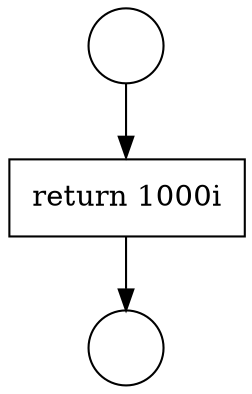 digraph {
  node21715 [shape=circle label=" " color="black" fillcolor="white" style=filled]
  node21717 [shape=none, margin=0, label=<<font color="black">
    <table border="0" cellborder="1" cellspacing="0" cellpadding="10">
      <tr><td align="left">return 1000i</td></tr>
    </table>
  </font>> color="black" fillcolor="white" style=filled]
  node21716 [shape=circle label=" " color="black" fillcolor="white" style=filled]
  node21715 -> node21717 [ color="black"]
  node21717 -> node21716 [ color="black"]
}
